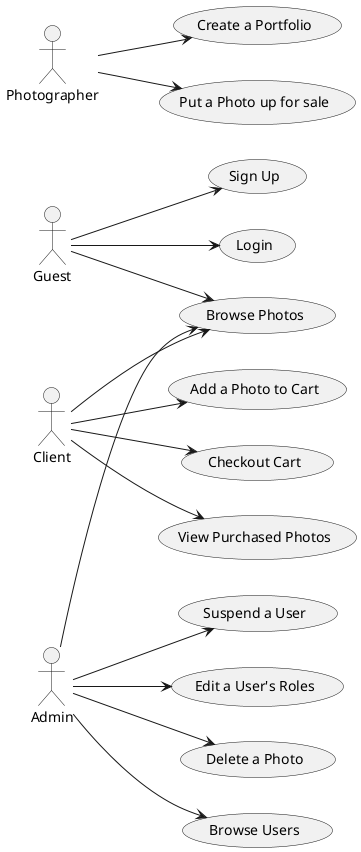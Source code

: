 @startuml UseCaseDiagram

left to right direction

actor Guest
actor Client
actor Photographer
actor Admin

usecase (Sign Up)
usecase (Login)
usecase (Browse Photos)
usecase (Add a Photo to Cart)
usecase (Checkout Cart)
usecase (View Purchased Photos)
usecase (Create a Portfolio)
usecase (Put a Photo up for sale)
usecase (Delete a Photo)
usecase (Browse Users)
usecase (Suspend a User)
usecase (Edit a User's Roles)

Guest --> (Sign Up)
Guest --> (Login)
Guest --> (Browse Photos)
Client --> (Browse Photos)
Client --> (Add a Photo to Cart)
Client --> (Checkout Cart)
Client --> (View Purchased Photos)
Photographer --> (Create a Portfolio)
Photographer --> (Put a Photo up for sale)
Admin --> (Browse Photos)
Admin --> (Delete a Photo)
Admin --> (Browse Users)
Admin --> (Suspend a User)
Admin --> (Edit a User's Roles)

@enduml